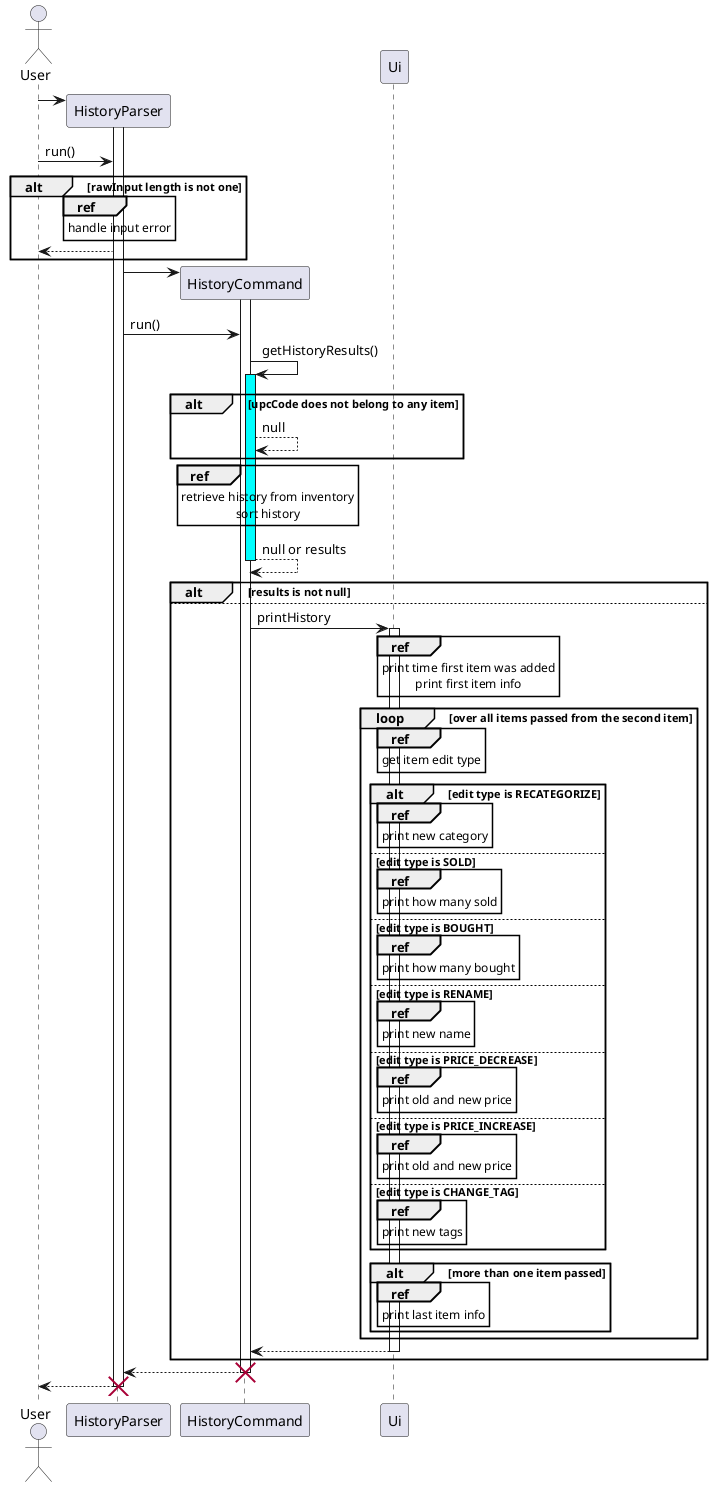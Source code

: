 @startuml
'https://plantuml.com/sequence-diagram

actor User
User -> HistoryParser**
activate HistoryParser
User -> HistoryParser: run()
alt rawInput length is not one
    ref over HistoryParser
        handle input error
    end ref
    HistoryParser --> User
end
HistoryParser -> HistoryCommand**
activate HistoryCommand
HistoryParser -> HistoryCommand: run()
HistoryCommand -> HistoryCommand: getHistoryResults()
activate HistoryCommand #cyan
alt upcCode does not belong to any item
    HistoryCommand --> HistoryCommand: null
end
ref over HistoryCommand
    retrieve history from inventory
    sort history
end ref
return null or results
participant Ui
alt results is not null
else
HistoryCommand -> Ui: printHistory
activate Ui
ref over Ui
    print time first item was added
    print first item info
end ref
loop over all items passed from the second item
    ref over Ui
        get item edit type
    end ref
    alt edit type is RECATEGORIZE
        ref over Ui
            print new category
        end ref
    else edit type is SOLD
        ref over Ui
            print how many sold
        end ref
    else edit type is BOUGHT
        ref over Ui
            print how many bought
        end ref
    else edit type is RENAME
        ref over Ui
            print new name
        end ref
    else edit type is PRICE_DECREASE
        ref over Ui
            print old and new price
        end ref
    else edit type is PRICE_INCREASE
        ref over Ui
            print old and new price
        end ref
    else edit type is CHANGE_TAG
        ref over Ui
            print new tags
        end ref
    end
    alt more than one item passed
        ref over Ui
            print last item info
        end ref
    end
end
return
end
return
destroy HistoryCommand
return
destroy HistoryParser
@enduml